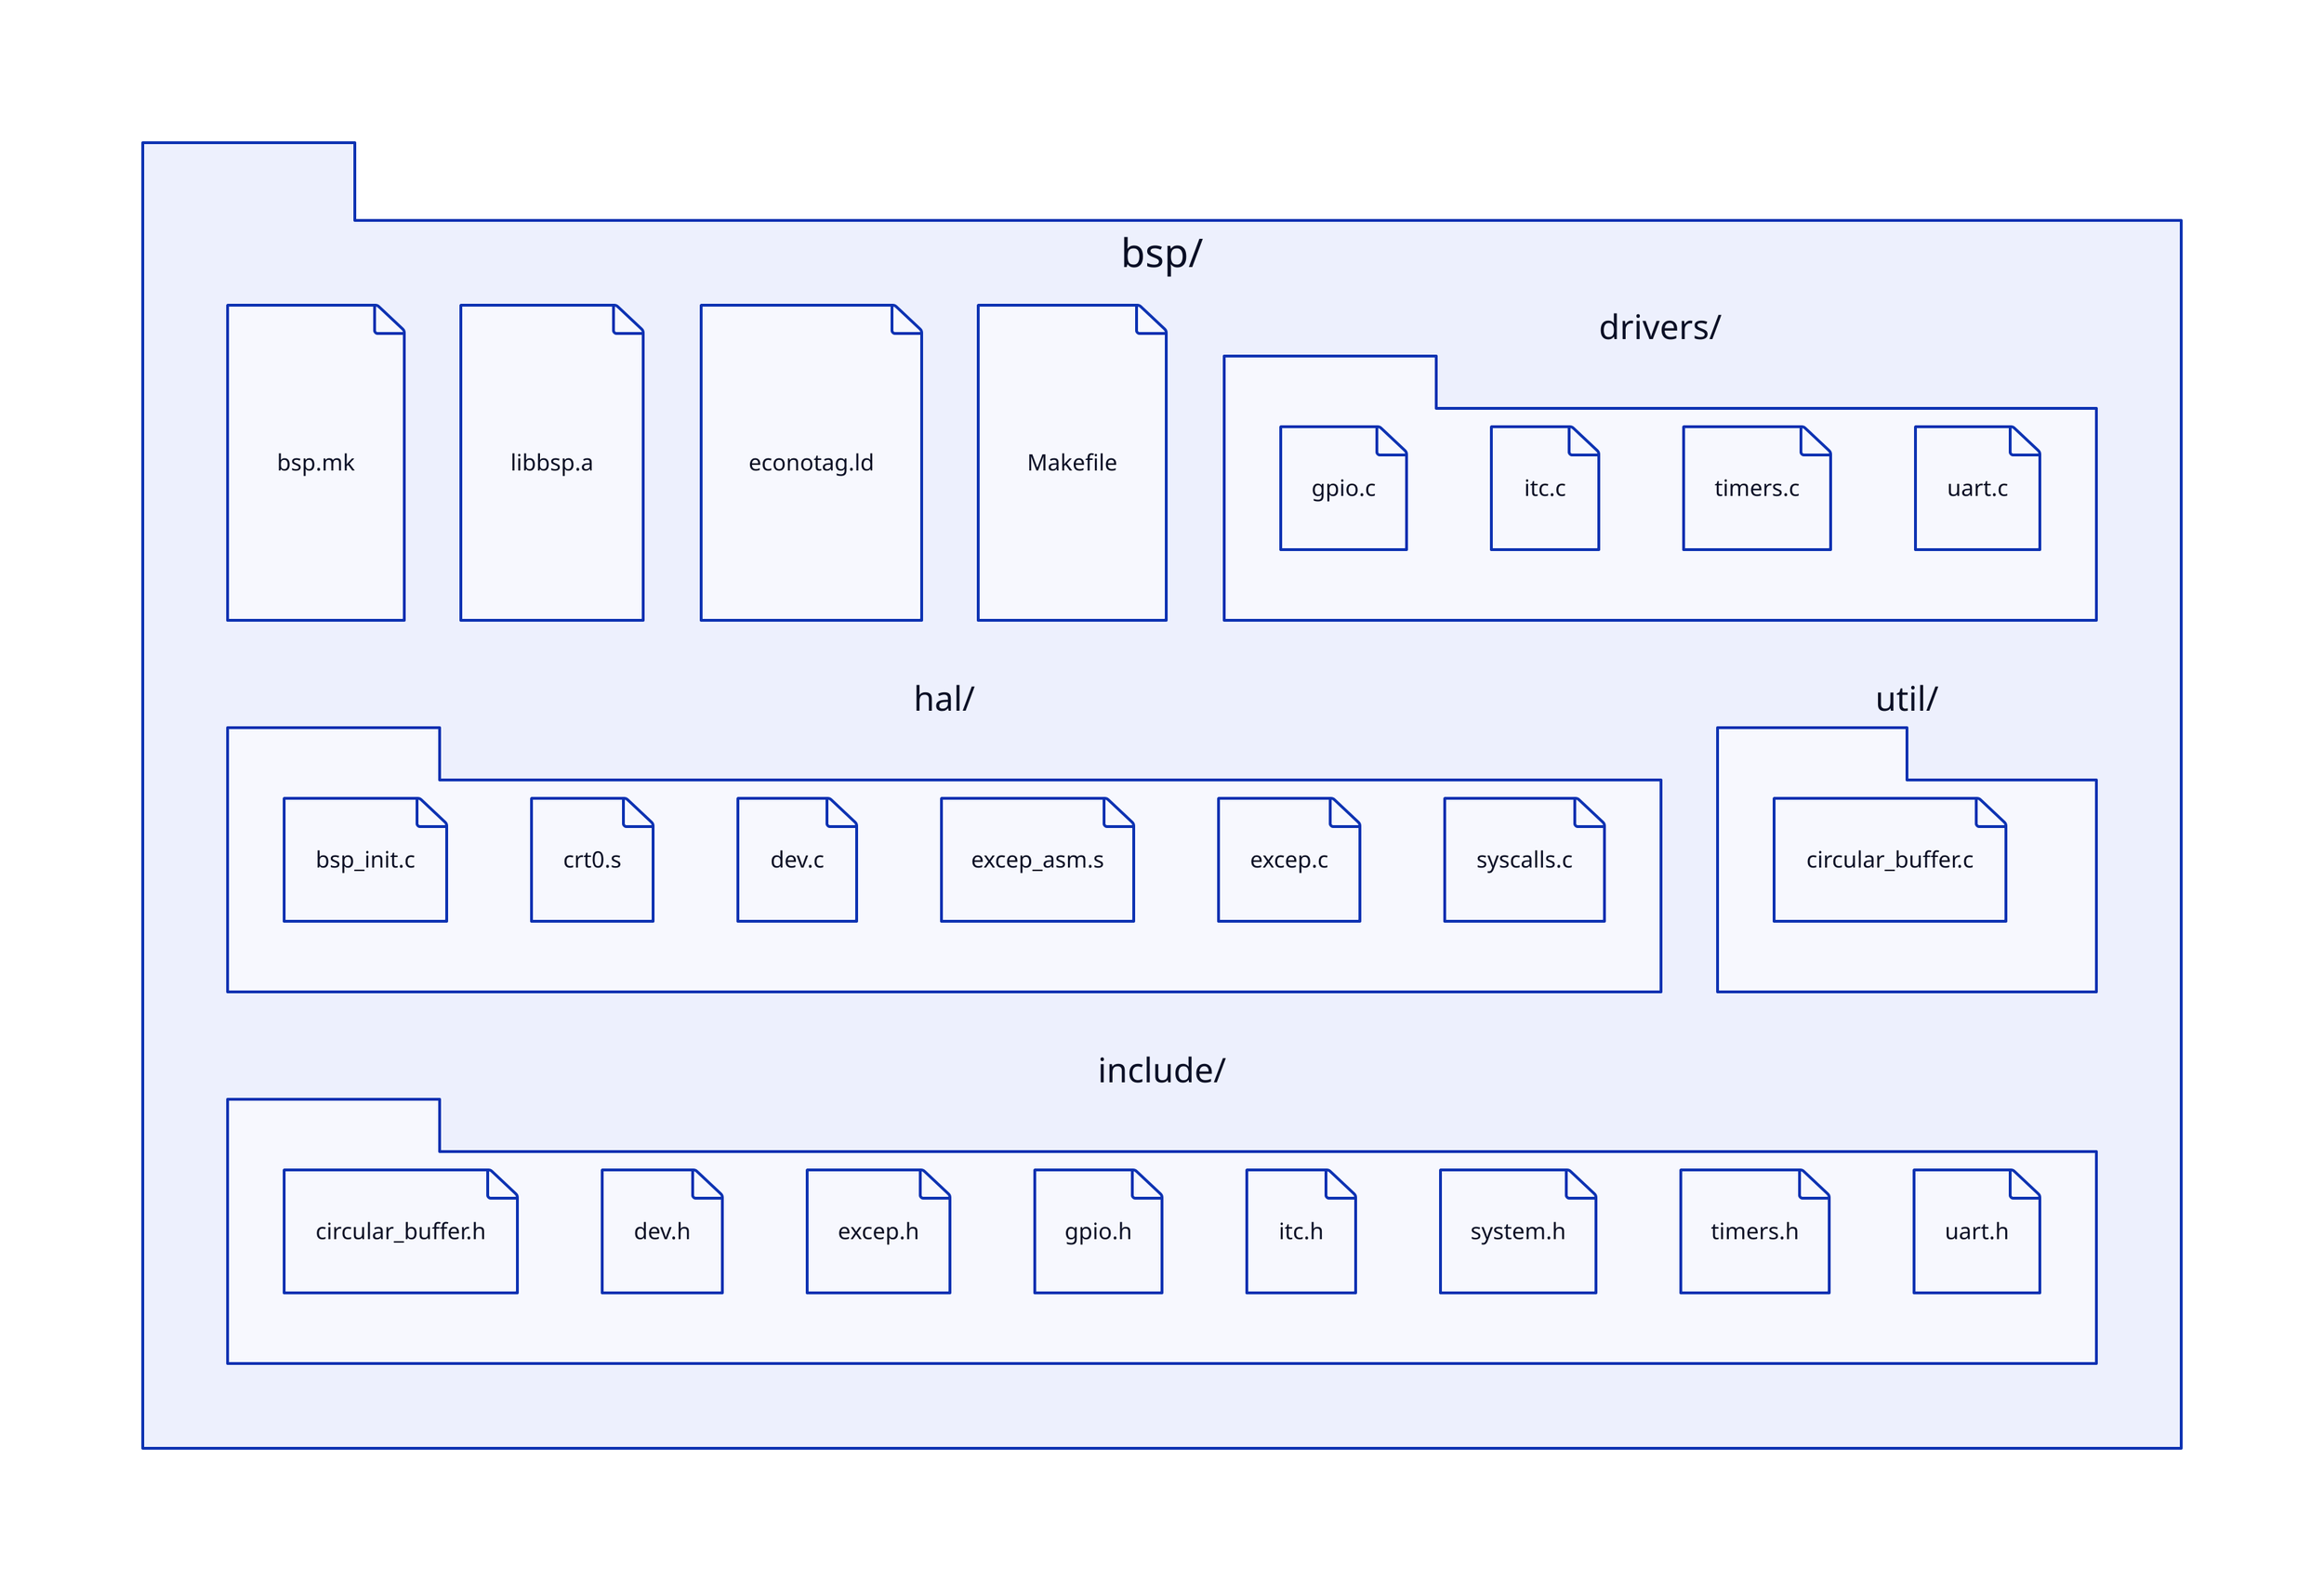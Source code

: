 bsp/{
  grid-rows: 3

  "bsp.mk".shape: page
  "libbsp.a".shape: page
  "econotag.ld".shape: page
  "Makefile".shape: page

  drivers/{
    "gpio.c".shape: page  
    "itc.c".shape: page
    "timers.c".shape: page
    "uart.c".shape: page
  }

  hal/{
    "bsp_init.c".shape: page
    "crt0.s".shape: page
    "dev.c".shape: page
    "excep_asm.s".shape: page
    "excep.c".shape: page
    "syscalls.c".shape: page
  }

  util/{
    "circular_buffer.c".shape: page
  }

  include/{
    "circular_buffer.h".shape: page
    "dev.h".shape: page
    "excep.h".shape: page
    "gpio.h".shape: page
    "itc.h".shape: page
    "system.h".shape: page
    "timers.h".shape: page
    "uart.h".shape: page
  }

  drivers/.shape: package
  hal/.shape: package
  util/.shape: package
  include/.shape: package
}

bsp/.shape: package
